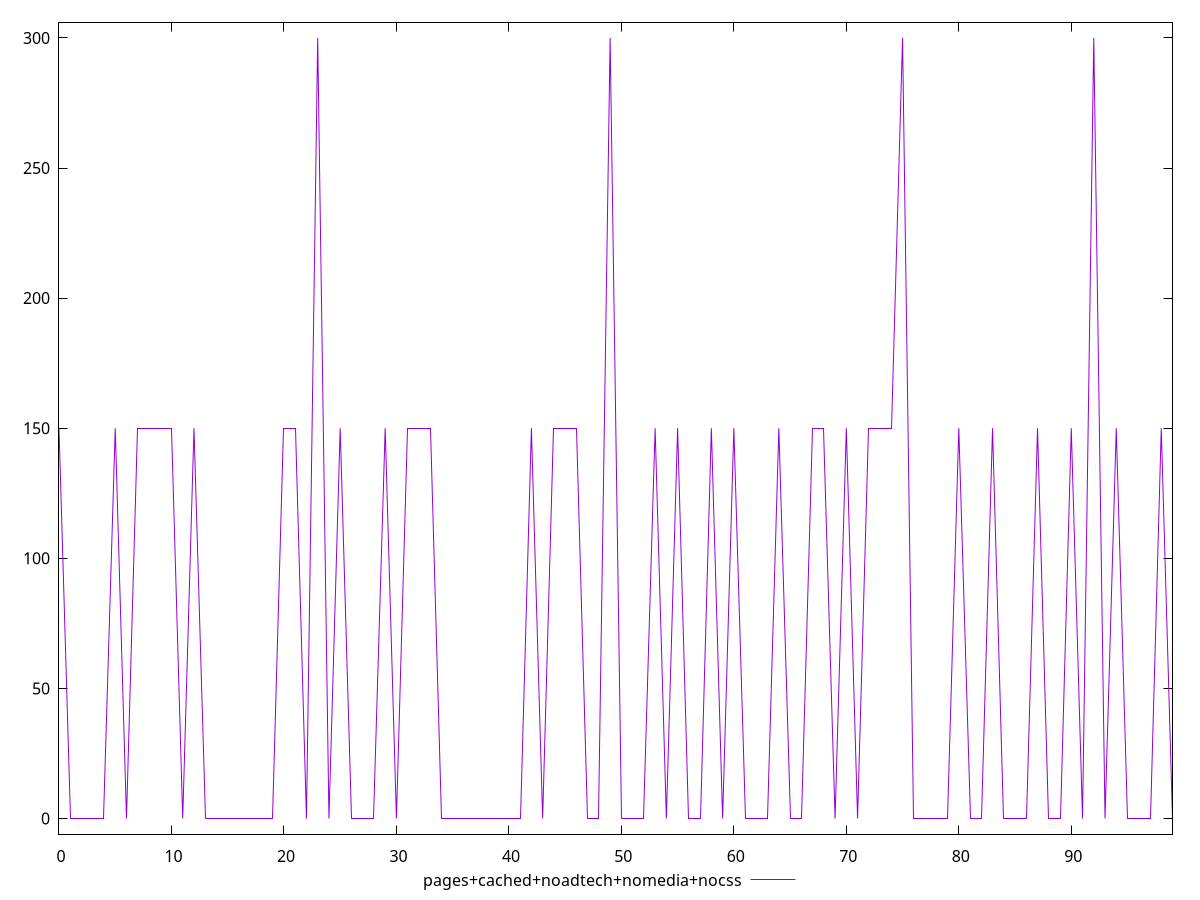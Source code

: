 reset

$pagesCachedNoadtechNomediaNocss <<EOF
0 150
1 0
2 0
3 0
4 0
5 150
6 0
7 150
8 150
9 150
10 150
11 0
12 150
13 0
14 0
15 0
16 0
17 0
18 0
19 0
20 150
21 150
22 0
23 300
24 0
25 150
26 0
27 0
28 0
29 150
30 0
31 150
32 150
33 150
34 0
35 0
36 0
37 0
38 0
39 0
40 0
41 0
42 150
43 0
44 150
45 150
46 150
47 0
48 0
49 300
50 0
51 0
52 0
53 150
54 0
55 150
56 0
57 0
58 150
59 0
60 150
61 0
62 0
63 0
64 150
65 0
66 0
67 150
68 150
69 0
70 150
71 0
72 150
73 150
74 150
75 300
76 0
77 0
78 0
79 0
80 150
81 0
82 0
83 150
84 0
85 0
86 0
87 150
88 0
89 0
90 150
91 0
92 300
93 0
94 150
95 0
96 0
97 0
98 150
99 0
EOF

set key outside below
set xrange [0:99]
set yrange [-6:306]
set trange [-6:306]
set terminal svg size 640, 500 enhanced background rgb 'white'
set output "report_00025_2021-02-22T21:38:55.199Z/unminified-javascript/comparison/line/4_vs_5.svg"

plot $pagesCachedNoadtechNomediaNocss title "pages+cached+noadtech+nomedia+nocss" with line

reset
